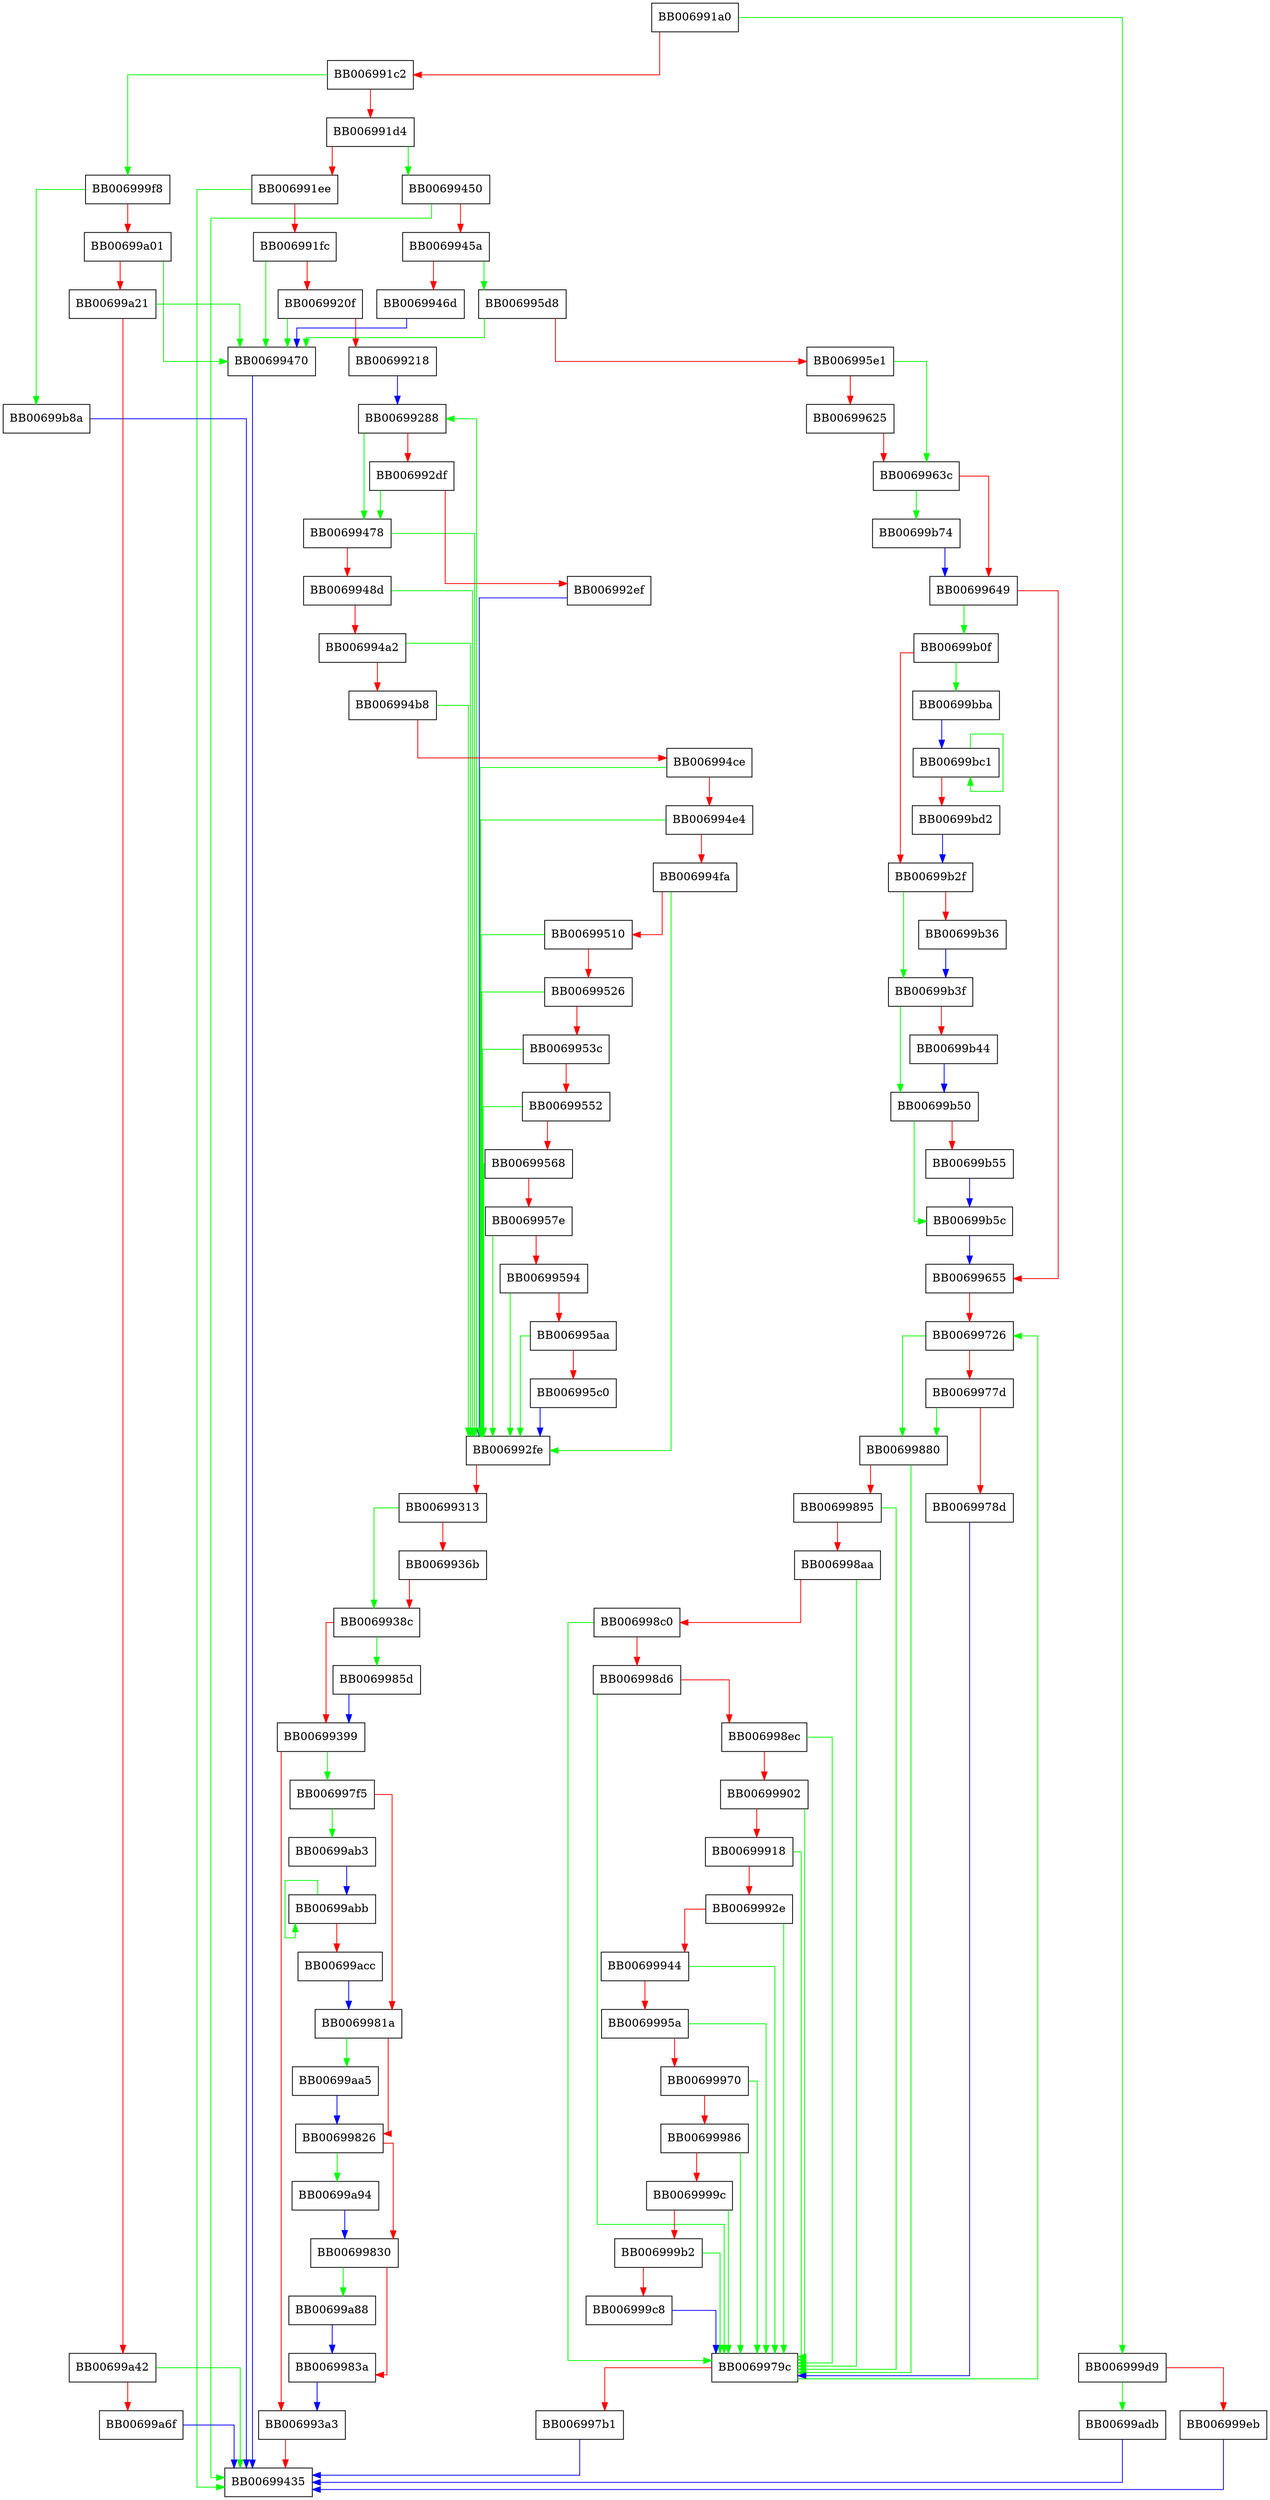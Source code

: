 digraph aes_gcm_siv_cipher {
  node [shape="box"];
  graph [splines=ortho];
  BB006991a0 -> BB006999d9 [color="green"];
  BB006991a0 -> BB006991c2 [color="red"];
  BB006991c2 -> BB006999f8 [color="green"];
  BB006991c2 -> BB006991d4 [color="red"];
  BB006991d4 -> BB00699450 [color="green"];
  BB006991d4 -> BB006991ee [color="red"];
  BB006991ee -> BB00699435 [color="green"];
  BB006991ee -> BB006991fc [color="red"];
  BB006991fc -> BB00699470 [color="green"];
  BB006991fc -> BB0069920f [color="red"];
  BB0069920f -> BB00699470 [color="green"];
  BB0069920f -> BB00699218 [color="red"];
  BB00699218 -> BB00699288 [color="blue"];
  BB00699288 -> BB00699478 [color="green"];
  BB00699288 -> BB006992df [color="red"];
  BB006992df -> BB00699478 [color="green"];
  BB006992df -> BB006992ef [color="red"];
  BB006992ef -> BB006992fe [color="blue"];
  BB006992fe -> BB00699288 [color="green"];
  BB006992fe -> BB00699313 [color="red"];
  BB00699313 -> BB0069938c [color="green"];
  BB00699313 -> BB0069936b [color="red"];
  BB0069936b -> BB0069938c [color="red"];
  BB0069938c -> BB0069985d [color="green"];
  BB0069938c -> BB00699399 [color="red"];
  BB00699399 -> BB006997f5 [color="green"];
  BB00699399 -> BB006993a3 [color="red"];
  BB006993a3 -> BB00699435 [color="red"];
  BB00699450 -> BB00699435 [color="green"];
  BB00699450 -> BB0069945a [color="red"];
  BB0069945a -> BB006995d8 [color="green"];
  BB0069945a -> BB0069946d [color="red"];
  BB0069946d -> BB00699470 [color="blue"];
  BB00699470 -> BB00699435 [color="blue"];
  BB00699478 -> BB006992fe [color="green"];
  BB00699478 -> BB0069948d [color="red"];
  BB0069948d -> BB006992fe [color="green"];
  BB0069948d -> BB006994a2 [color="red"];
  BB006994a2 -> BB006992fe [color="green"];
  BB006994a2 -> BB006994b8 [color="red"];
  BB006994b8 -> BB006992fe [color="green"];
  BB006994b8 -> BB006994ce [color="red"];
  BB006994ce -> BB006992fe [color="green"];
  BB006994ce -> BB006994e4 [color="red"];
  BB006994e4 -> BB006992fe [color="green"];
  BB006994e4 -> BB006994fa [color="red"];
  BB006994fa -> BB006992fe [color="green"];
  BB006994fa -> BB00699510 [color="red"];
  BB00699510 -> BB006992fe [color="green"];
  BB00699510 -> BB00699526 [color="red"];
  BB00699526 -> BB006992fe [color="green"];
  BB00699526 -> BB0069953c [color="red"];
  BB0069953c -> BB006992fe [color="green"];
  BB0069953c -> BB00699552 [color="red"];
  BB00699552 -> BB006992fe [color="green"];
  BB00699552 -> BB00699568 [color="red"];
  BB00699568 -> BB006992fe [color="green"];
  BB00699568 -> BB0069957e [color="red"];
  BB0069957e -> BB006992fe [color="green"];
  BB0069957e -> BB00699594 [color="red"];
  BB00699594 -> BB006992fe [color="green"];
  BB00699594 -> BB006995aa [color="red"];
  BB006995aa -> BB006992fe [color="green"];
  BB006995aa -> BB006995c0 [color="red"];
  BB006995c0 -> BB006992fe [color="blue"];
  BB006995d8 -> BB00699470 [color="green"];
  BB006995d8 -> BB006995e1 [color="red"];
  BB006995e1 -> BB0069963c [color="green"];
  BB006995e1 -> BB00699625 [color="red"];
  BB00699625 -> BB0069963c [color="red"];
  BB0069963c -> BB00699b74 [color="green"];
  BB0069963c -> BB00699649 [color="red"];
  BB00699649 -> BB00699b0f [color="green"];
  BB00699649 -> BB00699655 [color="red"];
  BB00699655 -> BB00699726 [color="red"];
  BB00699726 -> BB00699880 [color="green"];
  BB00699726 -> BB0069977d [color="red"];
  BB0069977d -> BB00699880 [color="green"];
  BB0069977d -> BB0069978d [color="red"];
  BB0069978d -> BB0069979c [color="blue"];
  BB0069979c -> BB00699726 [color="green"];
  BB0069979c -> BB006997b1 [color="red"];
  BB006997b1 -> BB00699435 [color="blue"];
  BB006997f5 -> BB00699ab3 [color="green"];
  BB006997f5 -> BB0069981a [color="red"];
  BB0069981a -> BB00699aa5 [color="green"];
  BB0069981a -> BB00699826 [color="red"];
  BB00699826 -> BB00699a94 [color="green"];
  BB00699826 -> BB00699830 [color="red"];
  BB00699830 -> BB00699a88 [color="green"];
  BB00699830 -> BB0069983a [color="red"];
  BB0069983a -> BB006993a3 [color="blue"];
  BB0069985d -> BB00699399 [color="blue"];
  BB00699880 -> BB0069979c [color="green"];
  BB00699880 -> BB00699895 [color="red"];
  BB00699895 -> BB0069979c [color="green"];
  BB00699895 -> BB006998aa [color="red"];
  BB006998aa -> BB0069979c [color="green"];
  BB006998aa -> BB006998c0 [color="red"];
  BB006998c0 -> BB0069979c [color="green"];
  BB006998c0 -> BB006998d6 [color="red"];
  BB006998d6 -> BB0069979c [color="green"];
  BB006998d6 -> BB006998ec [color="red"];
  BB006998ec -> BB0069979c [color="green"];
  BB006998ec -> BB00699902 [color="red"];
  BB00699902 -> BB0069979c [color="green"];
  BB00699902 -> BB00699918 [color="red"];
  BB00699918 -> BB0069979c [color="green"];
  BB00699918 -> BB0069992e [color="red"];
  BB0069992e -> BB0069979c [color="green"];
  BB0069992e -> BB00699944 [color="red"];
  BB00699944 -> BB0069979c [color="green"];
  BB00699944 -> BB0069995a [color="red"];
  BB0069995a -> BB0069979c [color="green"];
  BB0069995a -> BB00699970 [color="red"];
  BB00699970 -> BB0069979c [color="green"];
  BB00699970 -> BB00699986 [color="red"];
  BB00699986 -> BB0069979c [color="green"];
  BB00699986 -> BB0069999c [color="red"];
  BB0069999c -> BB0069979c [color="green"];
  BB0069999c -> BB006999b2 [color="red"];
  BB006999b2 -> BB0069979c [color="green"];
  BB006999b2 -> BB006999c8 [color="red"];
  BB006999c8 -> BB0069979c [color="blue"];
  BB006999d9 -> BB00699adb [color="green"];
  BB006999d9 -> BB006999eb [color="red"];
  BB006999eb -> BB00699435 [color="blue"];
  BB006999f8 -> BB00699b8a [color="green"];
  BB006999f8 -> BB00699a01 [color="red"];
  BB00699a01 -> BB00699470 [color="green"];
  BB00699a01 -> BB00699a21 [color="red"];
  BB00699a21 -> BB00699470 [color="green"];
  BB00699a21 -> BB00699a42 [color="red"];
  BB00699a42 -> BB00699435 [color="green"];
  BB00699a42 -> BB00699a6f [color="red"];
  BB00699a6f -> BB00699435 [color="blue"];
  BB00699a88 -> BB0069983a [color="blue"];
  BB00699a94 -> BB00699830 [color="blue"];
  BB00699aa5 -> BB00699826 [color="blue"];
  BB00699ab3 -> BB00699abb [color="blue"];
  BB00699abb -> BB00699abb [color="green"];
  BB00699abb -> BB00699acc [color="red"];
  BB00699acc -> BB0069981a [color="blue"];
  BB00699adb -> BB00699435 [color="blue"];
  BB00699b0f -> BB00699bba [color="green"];
  BB00699b0f -> BB00699b2f [color="red"];
  BB00699b2f -> BB00699b3f [color="green"];
  BB00699b2f -> BB00699b36 [color="red"];
  BB00699b36 -> BB00699b3f [color="blue"];
  BB00699b3f -> BB00699b50 [color="green"];
  BB00699b3f -> BB00699b44 [color="red"];
  BB00699b44 -> BB00699b50 [color="blue"];
  BB00699b50 -> BB00699b5c [color="green"];
  BB00699b50 -> BB00699b55 [color="red"];
  BB00699b55 -> BB00699b5c [color="blue"];
  BB00699b5c -> BB00699655 [color="blue"];
  BB00699b74 -> BB00699649 [color="blue"];
  BB00699b8a -> BB00699435 [color="blue"];
  BB00699bba -> BB00699bc1 [color="blue"];
  BB00699bc1 -> BB00699bc1 [color="green"];
  BB00699bc1 -> BB00699bd2 [color="red"];
  BB00699bd2 -> BB00699b2f [color="blue"];
}